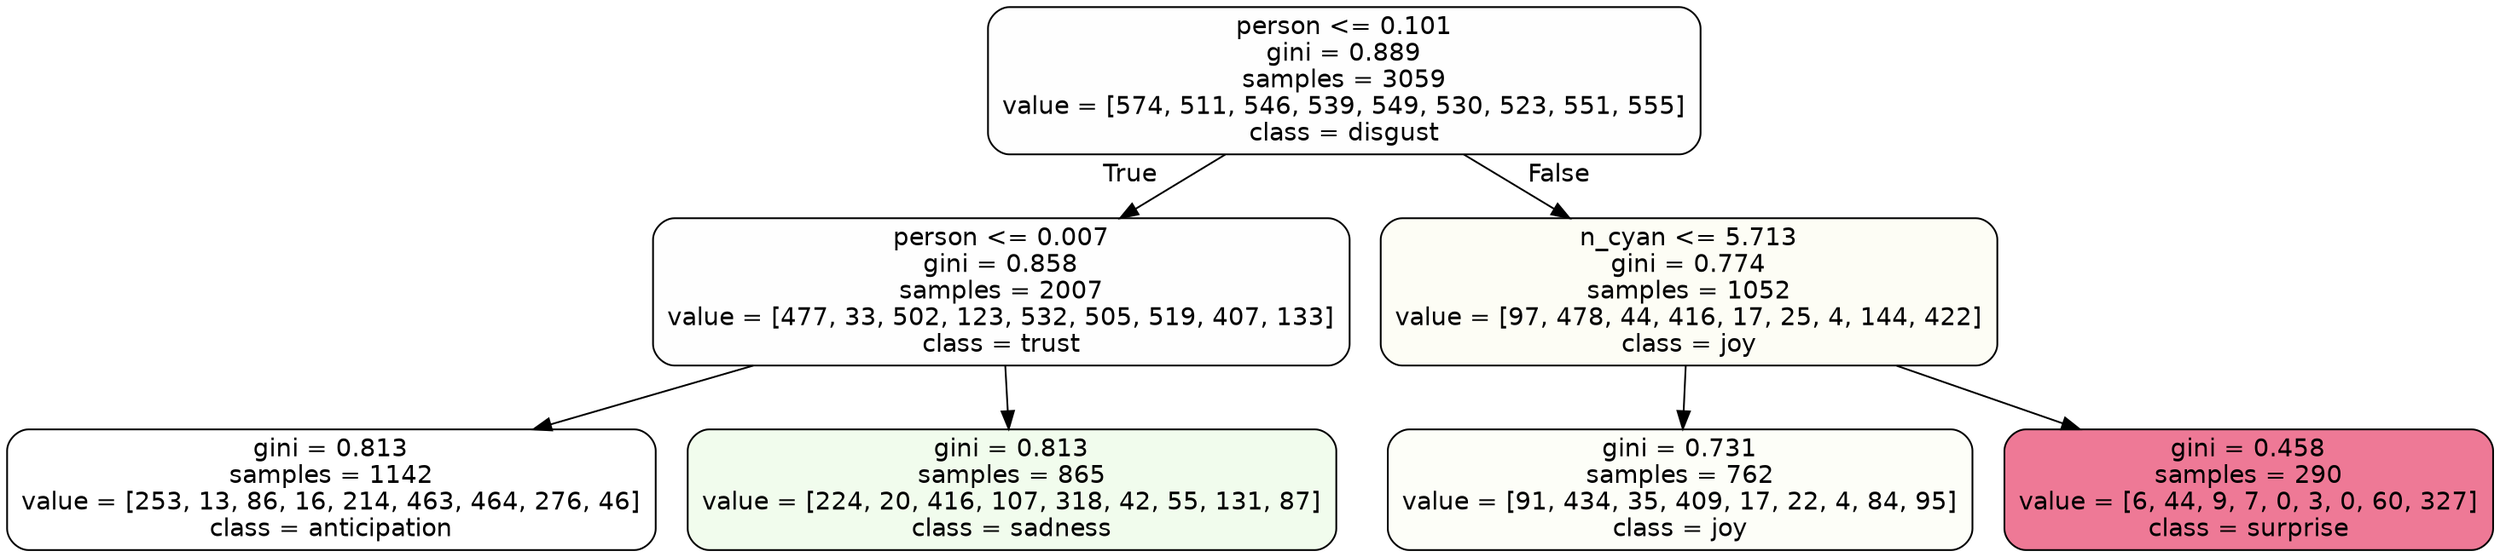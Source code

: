 digraph Tree {
node [shape=box, style="filled, rounded", color="black", fontname=helvetica] ;
edge [fontname=helvetica] ;
0 [label="person <= 0.101\ngini = 0.889\nsamples = 3059\nvalue = [574, 511, 546, 539, 549, 530, 523, 551, 555]\nclass = disgust", fillcolor="#e5813901"] ;
1 [label="person <= 0.007\ngini = 0.858\nsamples = 2007\nvalue = [477, 33, 502, 123, 532, 505, 519, 407, 133]\nclass = trust", fillcolor="#39d7e501"] ;
0 -> 1 [labeldistance=2.5, labelangle=45, headlabel="True"] ;
2 [label="gini = 0.813\nsamples = 1142\nvalue = [253, 13, 86, 16, 214, 463, 464, 276, 46]\nclass = anticipation", fillcolor="#8139e500"] ;
1 -> 2 ;
3 [label="gini = 0.813\nsamples = 865\nvalue = [224, 20, 416, 107, 318, 42, 55, 131, 87]\nclass = sadness", fillcolor="#64e53917"] ;
1 -> 3 ;
4 [label="n_cyan <= 5.713\ngini = 0.774\nsamples = 1052\nvalue = [97, 478, 44, 416, 17, 25, 4, 144, 422]\nclass = joy", fillcolor="#d7e5390c"] ;
0 -> 4 [labeldistance=2.5, labelangle=-45, headlabel="False"] ;
5 [label="gini = 0.731\nsamples = 762\nvalue = [91, 434, 35, 409, 17, 22, 4, 84, 95]\nclass = joy", fillcolor="#d7e53908"] ;
4 -> 5 ;
6 [label="gini = 0.458\nsamples = 290\nvalue = [6, 44, 9, 7, 0, 3, 0, 60, 327]\nclass = surprise", fillcolor="#e53964ac"] ;
4 -> 6 ;
}